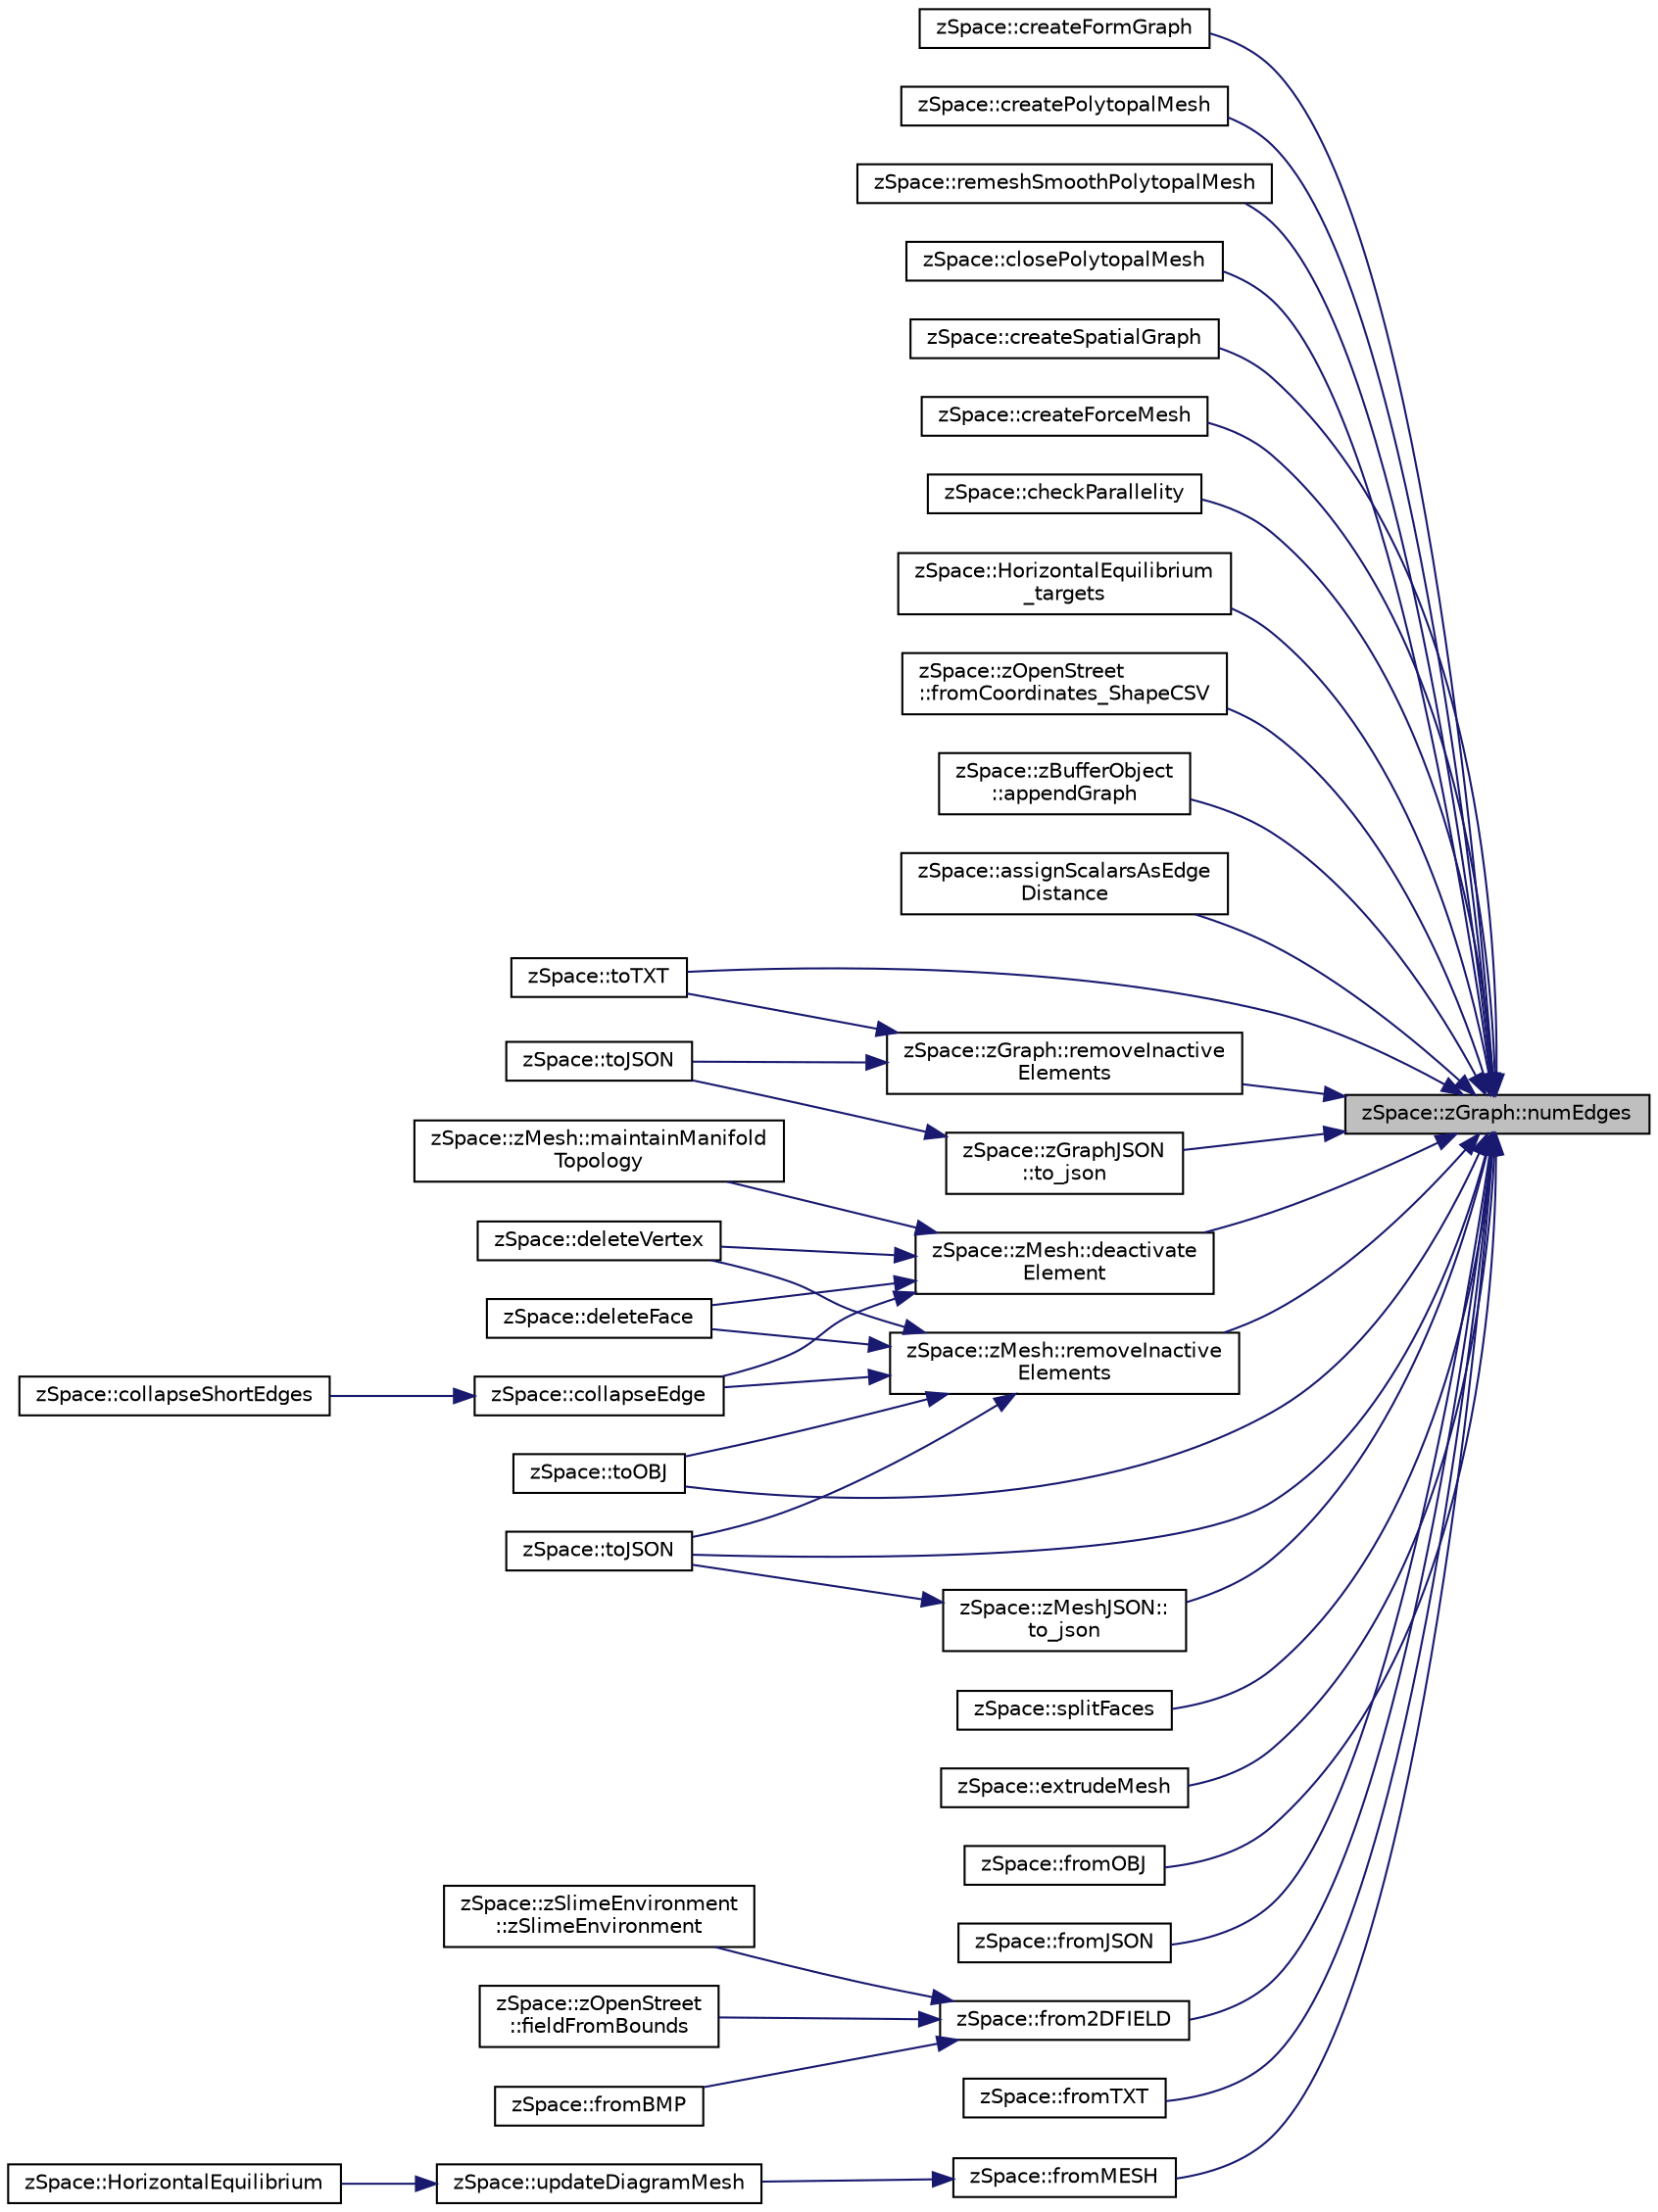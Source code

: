 digraph "zSpace::zGraph::numEdges"
{
 // LATEX_PDF_SIZE
  edge [fontname="Helvetica",fontsize="10",labelfontname="Helvetica",labelfontsize="10"];
  node [fontname="Helvetica",fontsize="10",shape=record];
  rankdir="RL";
  Node308 [label="zSpace::zGraph::numEdges",height=0.2,width=0.4,color="black", fillcolor="grey75", style="filled", fontcolor="black",tooltip="This method returns the number of half edges in the graph or mesh."];
  Node308 -> Node309 [dir="back",color="midnightblue",fontsize="10",style="solid",fontname="Helvetica"];
  Node309 [label="zSpace::createFormGraph",height=0.2,width=0.4,color="black", fillcolor="white", style="filled",URL="$group__z_polytopal.html#gaf287517e616400c266239e2aa3562b3e",tooltip="This method creates the center line graph based on the input volume meshes."];
  Node308 -> Node310 [dir="back",color="midnightblue",fontsize="10",style="solid",fontname="Helvetica"];
  Node310 [label="zSpace::createPolytopalMesh",height=0.2,width=0.4,color="black", fillcolor="white", style="filled",URL="$group__z_polytopal.html#gaf251bb68cd900abe02f923fa4f54686c",tooltip="This method creates the polytopal mesh based on the input volume mesh and its center line graph."];
  Node308 -> Node311 [dir="back",color="midnightblue",fontsize="10",style="solid",fontname="Helvetica"];
  Node311 [label="zSpace::remeshSmoothPolytopalMesh",height=0.2,width=0.4,color="black", fillcolor="white", style="filled",URL="$group__z_polytopal.html#ga5dd7e372cf8287c0434778b2e58d41f1",tooltip="This method remeshes the smoothed polytopal mesh to have rulings in ony one direction."];
  Node308 -> Node312 [dir="back",color="midnightblue",fontsize="10",style="solid",fontname="Helvetica"];
  Node312 [label="zSpace::closePolytopalMesh",height=0.2,width=0.4,color="black", fillcolor="white", style="filled",URL="$group__z_polytopal.html#gae190027ab219b334781def349d7b08fb",tooltip="This method closes the smooth polytopal mesh."];
  Node308 -> Node313 [dir="back",color="midnightblue",fontsize="10",style="solid",fontname="Helvetica"];
  Node313 [label="zSpace::createSpatialGraph",height=0.2,width=0.4,color="black", fillcolor="white", style="filled",URL="$group__z_spatial_structure.html#ga909062d435aba2040324f04b4b1e07a1",tooltip="This method creates the spatial graph based on the input volume meshes."];
  Node308 -> Node314 [dir="back",color="midnightblue",fontsize="10",style="solid",fontname="Helvetica"];
  Node314 [label="zSpace::createForceMesh",height=0.2,width=0.4,color="black", fillcolor="white", style="filled",URL="$group__z_vault___t_n_a.html#ga25c838cdc81a084a1fffacb95da267a3",tooltip="This method computes the force mesh based on the thrust netwrok analysis."];
  Node308 -> Node315 [dir="back",color="midnightblue",fontsize="10",style="solid",fontname="Helvetica"];
  Node315 [label="zSpace::checkParallelity",height=0.2,width=0.4,color="black", fillcolor="white", style="filled",URL="$group__z_vault___t_n_a.html#gac6feb95b39d4a9a1e184b1877a8cad26",tooltip="This method checks if the form mesh edges and corresponding force mesh edge are parallel."];
  Node308 -> Node316 [dir="back",color="midnightblue",fontsize="10",style="solid",fontname="Helvetica"];
  Node316 [label="zSpace::HorizontalEquilibrium\l_targets",height=0.2,width=0.4,color="black", fillcolor="white", style="filled",URL="$group__z_vault___t_n_a.html#ga996957da603ae17e1ba37e2a42840c3b",tooltip="This method computes the if the form mesh edges and corresponding force mesh edge are parallel."];
  Node308 -> Node317 [dir="back",color="midnightblue",fontsize="10",style="solid",fontname="Helvetica"];
  Node317 [label="zSpace::zOpenStreet\l::fromCoordinates_ShapeCSV",height=0.2,width=0.4,color="black", fillcolor="white", style="filled",URL="$classz_space_1_1z_open_street.html#a1f424a620d6a85c3d5d54f8a92a95005",tooltip="This method gets mesh and data attributes from input shape CSV data files."];
  Node308 -> Node318 [dir="back",color="midnightblue",fontsize="10",style="solid",fontname="Helvetica"];
  Node318 [label="zSpace::zBufferObject\l::appendGraph",height=0.2,width=0.4,color="black", fillcolor="white", style="filled",URL="$classz_space_1_1z_buffer_object.html#a435dffa7c25389e962ea22c0278707ec",tooltip="This method appends zGraph to the buffer."];
  Node308 -> Node319 [dir="back",color="midnightblue",fontsize="10",style="solid",fontname="Helvetica"];
  Node319 [label="zSpace::assignScalarsAsEdge\lDistance",height=0.2,width=0.4,color="black", fillcolor="white", style="filled",URL="$group__z_field2_d_utilities.html#ga9b9b7c2e08f35363c4e937cd3f8fccfb",tooltip="This method creates a edge distance Field from the input mesh."];
  Node308 -> Node320 [dir="back",color="midnightblue",fontsize="10",style="solid",fontname="Helvetica"];
  Node320 [label="zSpace::zGraph::removeInactive\lElements",height=0.2,width=0.4,color="black", fillcolor="white", style="filled",URL="$classz_space_1_1z_graph.html#afdd947e992fda2487ef6a5a3487d9e6b",tooltip="This method removes inactive elements from the array connected with the input type."];
  Node320 -> Node321 [dir="back",color="midnightblue",fontsize="10",style="solid",fontname="Helvetica"];
  Node321 [label="zSpace::toTXT",height=0.2,width=0.4,color="black", fillcolor="white", style="filled",URL="$group__z_i_o___graph.html#ga6578d361dabd565a48e2093a80e6f8b6",tooltip="This method exports zGraph to a TXT file format."];
  Node320 -> Node322 [dir="back",color="midnightblue",fontsize="10",style="solid",fontname="Helvetica"];
  Node322 [label="zSpace::toJSON",height=0.2,width=0.4,color="black", fillcolor="white", style="filled",URL="$group__z_i_o___graph.html#gac49cfef1063731952f6decc21775c747",tooltip="This method exports zGraph to a JSON file format using JSON Modern Library."];
  Node308 -> Node323 [dir="back",color="midnightblue",fontsize="10",style="solid",fontname="Helvetica"];
  Node323 [label="zSpace::zMesh::deactivate\lElement",height=0.2,width=0.4,color="black", fillcolor="white", style="filled",URL="$classz_space_1_1z_mesh.html#aea35829fdb54f511f93cef10c85da66c",tooltip="This method deactivates the input elements from the array connected with the input type."];
  Node323 -> Node324 [dir="back",color="midnightblue",fontsize="10",style="solid",fontname="Helvetica"];
  Node324 [label="zSpace::zMesh::maintainManifold\lTopology",height=0.2,width=0.4,color="black", fillcolor="white", style="filled",URL="$classz_space_1_1z_mesh.html#ae66609043bee62d706443ac5dc47304f",tooltip="This method cleans up the mesh to maintain manifolod topology."];
  Node323 -> Node325 [dir="back",color="midnightblue",fontsize="10",style="solid",fontname="Helvetica"];
  Node325 [label="zSpace::deleteVertex",height=0.2,width=0.4,color="black", fillcolor="white", style="filled",URL="$group__z_mesh_modifiers.html#ga20644ac4933b8ae055b0eb47a9df8420",tooltip="This method deletes the mesh vertex given by the input vertex index."];
  Node323 -> Node326 [dir="back",color="midnightblue",fontsize="10",style="solid",fontname="Helvetica"];
  Node326 [label="zSpace::deleteFace",height=0.2,width=0.4,color="black", fillcolor="white", style="filled",URL="$group__z_mesh_modifiers.html#ga24ab0fcd418ba91e387838fdc4711787",tooltip="This method deletes the mesh face given by the input face index."];
  Node323 -> Node327 [dir="back",color="midnightblue",fontsize="10",style="solid",fontname="Helvetica"];
  Node327 [label="zSpace::collapseEdge",height=0.2,width=0.4,color="black", fillcolor="white", style="filled",URL="$group__z_mesh_modifiers.html#ga77533a4e95924fa8c030ba013eef1ec6",tooltip="This method collapses an edge into a vertex."];
  Node327 -> Node328 [dir="back",color="midnightblue",fontsize="10",style="solid",fontname="Helvetica"];
  Node328 [label="zSpace::collapseShortEdges",height=0.2,width=0.4,color="black", fillcolor="white", style="filled",URL="$group__z_mesh_modifiers.html#ga14350e97740cec4f835125fb286fc071",tooltip="This method collapses an edge shorter than the given minimum edge length value if the collapsing does..."];
  Node308 -> Node329 [dir="back",color="midnightblue",fontsize="10",style="solid",fontname="Helvetica"];
  Node329 [label="zSpace::zMesh::removeInactive\lElements",height=0.2,width=0.4,color="black", fillcolor="white", style="filled",URL="$classz_space_1_1z_mesh.html#ab21d59eecb169921b427a7e766d47aa5",tooltip="This method removes inactive elements from the array connected with the input type."];
  Node329 -> Node325 [dir="back",color="midnightblue",fontsize="10",style="solid",fontname="Helvetica"];
  Node329 -> Node326 [dir="back",color="midnightblue",fontsize="10",style="solid",fontname="Helvetica"];
  Node329 -> Node327 [dir="back",color="midnightblue",fontsize="10",style="solid",fontname="Helvetica"];
  Node329 -> Node330 [dir="back",color="midnightblue",fontsize="10",style="solid",fontname="Helvetica"];
  Node330 [label="zSpace::toOBJ",height=0.2,width=0.4,color="black", fillcolor="white", style="filled",URL="$group__z_i_o___mesh.html#ga56d1123fee7864f1a5da2f740b9e589d",tooltip="This method exports zMesh as an OBJ file."];
  Node329 -> Node331 [dir="back",color="midnightblue",fontsize="10",style="solid",fontname="Helvetica"];
  Node331 [label="zSpace::toJSON",height=0.2,width=0.4,color="black", fillcolor="white", style="filled",URL="$group__z_i_o___mesh.html#ga6fccda275363a86353d2750673122d6f",tooltip="This method exports zMesh to a JSON file format using JSON Modern Library."];
  Node308 -> Node332 [dir="back",color="midnightblue",fontsize="10",style="solid",fontname="Helvetica"];
  Node332 [label="zSpace::splitFaces",height=0.2,width=0.4,color="black", fillcolor="white", style="filled",URL="$group__z_mesh_modifiers.html#gaeda022d590a10b38c94e75bc0e278d80",tooltip="This method splits a set of edges and faces of a mesh in a continuous manner."];
  Node308 -> Node333 [dir="back",color="midnightblue",fontsize="10",style="solid",fontname="Helvetica"];
  Node333 [label="zSpace::extrudeMesh",height=0.2,width=0.4,color="black", fillcolor="white", style="filled",URL="$group__z_mesh_modifiers.html#ga6f2ce938aa8bb72d5b4649115d76d9c8",tooltip="This method returns an extruded mesh from the input mesh."];
  Node308 -> Node330 [dir="back",color="midnightblue",fontsize="10",style="solid",fontname="Helvetica"];
  Node308 -> Node331 [dir="back",color="midnightblue",fontsize="10",style="solid",fontname="Helvetica"];
  Node308 -> Node334 [dir="back",color="midnightblue",fontsize="10",style="solid",fontname="Helvetica"];
  Node334 [label="zSpace::fromOBJ",height=0.2,width=0.4,color="black", fillcolor="white", style="filled",URL="$group__z_i_o___mesh.html#gad60778d5e70ebdcc0bd24babf3afa810",tooltip="This method imports zMesh from an OBJ file."];
  Node308 -> Node335 [dir="back",color="midnightblue",fontsize="10",style="solid",fontname="Helvetica"];
  Node335 [label="zSpace::fromJSON",height=0.2,width=0.4,color="black", fillcolor="white", style="filled",URL="$group__z_i_o___mesh.html#gad2f07c6da97272b61502c6fab57d83b0",tooltip="This method imports zMesh from a JSON file format using JSON Modern Library."];
  Node308 -> Node336 [dir="back",color="midnightblue",fontsize="10",style="solid",fontname="Helvetica"];
  Node336 [label="zSpace::from2DFIELD",height=0.2,width=0.4,color="black", fillcolor="white", style="filled",URL="$group__z_i_o___mesh.html#ga9501fa762906c00a7e243a21ceda4a1e",tooltip="This method creates a mesh from the input scalar field."];
  Node336 -> Node337 [dir="back",color="midnightblue",fontsize="10",style="solid",fontname="Helvetica"];
  Node337 [label="zSpace::zSlimeEnvironment\l::zSlimeEnvironment",height=0.2,width=0.4,color="black", fillcolor="white", style="filled",URL="$classz_space_1_1z_slime_environment.html#a7696311d42321327c2fe1bef3f3856f9",tooltip="Default constructor."];
  Node336 -> Node338 [dir="back",color="midnightblue",fontsize="10",style="solid",fontname="Helvetica"];
  Node338 [label="zSpace::zOpenStreet\l::fieldFromBounds",height=0.2,width=0.4,color="black", fillcolor="white", style="filled",URL="$classz_space_1_1z_open_street.html#afbc7adca0c9d2ee4635de29baba0b5b5",tooltip="This method computes the scalar field from the bounds and input resolution. It also computes the fiel..."];
  Node336 -> Node339 [dir="back",color="midnightblue",fontsize="10",style="solid",fontname="Helvetica"];
  Node339 [label="zSpace::fromBMP",height=0.2,width=0.4,color="black", fillcolor="white", style="filled",URL="$group__z_i_o___field2_d.html#ga49184e30ceb6f1a83c2907029cbeb9a1",tooltip="This method imorts the input bitmap file and creates the corresponding field and field mesh...."];
  Node308 -> Node340 [dir="back",color="midnightblue",fontsize="10",style="solid",fontname="Helvetica"];
  Node340 [label="zSpace::fromTXT",height=0.2,width=0.4,color="black", fillcolor="white", style="filled",URL="$group__z_i_o___graph.html#ga8a777733141d990b954475902e8a8cdc",tooltip="This method imports zGraph from an TXT file."];
  Node308 -> Node341 [dir="back",color="midnightblue",fontsize="10",style="solid",fontname="Helvetica"];
  Node341 [label="zSpace::fromMESH",height=0.2,width=0.4,color="black", fillcolor="white", style="filled",URL="$group__z_i_o___graph.html#gaf0c07f18c8822ecfe7fc06304527d209",tooltip="This method creates zGraph from a input zMesh."];
  Node341 -> Node342 [dir="back",color="midnightblue",fontsize="10",style="solid",fontname="Helvetica"];
  Node342 [label="zSpace::updateDiagramMesh",height=0.2,width=0.4,color="black", fillcolor="white", style="filled",URL="$group__z_vault___t_n_a.html#ga583e27b88e6c766745031b0cd19cad0b",tooltip="This method updates the input diagram - form / force mesh."];
  Node342 -> Node343 [dir="back",color="midnightblue",fontsize="10",style="solid",fontname="Helvetica"];
  Node343 [label="zSpace::HorizontalEquilibrium",height=0.2,width=0.4,color="black", fillcolor="white", style="filled",URL="$group__z_vault___t_n_a.html#ga5a8d4aa06aab83a8f1da53e3ddbde0a3",tooltip="This method computes the horizontal equilibrium of the form and force mesh."];
  Node308 -> Node321 [dir="back",color="midnightblue",fontsize="10",style="solid",fontname="Helvetica"];
  Node308 -> Node344 [dir="back",color="midnightblue",fontsize="10",style="solid",fontname="Helvetica"];
  Node344 [label="zSpace::zMeshJSON::\lto_json",height=0.2,width=0.4,color="black", fillcolor="white", style="filled",URL="$classz_space_1_1z_mesh_j_s_o_n.html#a2f9c901ed11d790ecec40f3ca6ea4a17",tooltip="This method creates the JSON file from the input zMesh using JSON Modern Library."];
  Node344 -> Node331 [dir="back",color="midnightblue",fontsize="10",style="solid",fontname="Helvetica"];
  Node308 -> Node345 [dir="back",color="midnightblue",fontsize="10",style="solid",fontname="Helvetica"];
  Node345 [label="zSpace::zGraphJSON\l::to_json",height=0.2,width=0.4,color="black", fillcolor="white", style="filled",URL="$classz_space_1_1z_graph_j_s_o_n.html#a0325de934ba660bfda600cd91beafc6c",tooltip="This method creates the JSON file from the input zGraph using JSON Modern Library."];
  Node345 -> Node322 [dir="back",color="midnightblue",fontsize="10",style="solid",fontname="Helvetica"];
}
